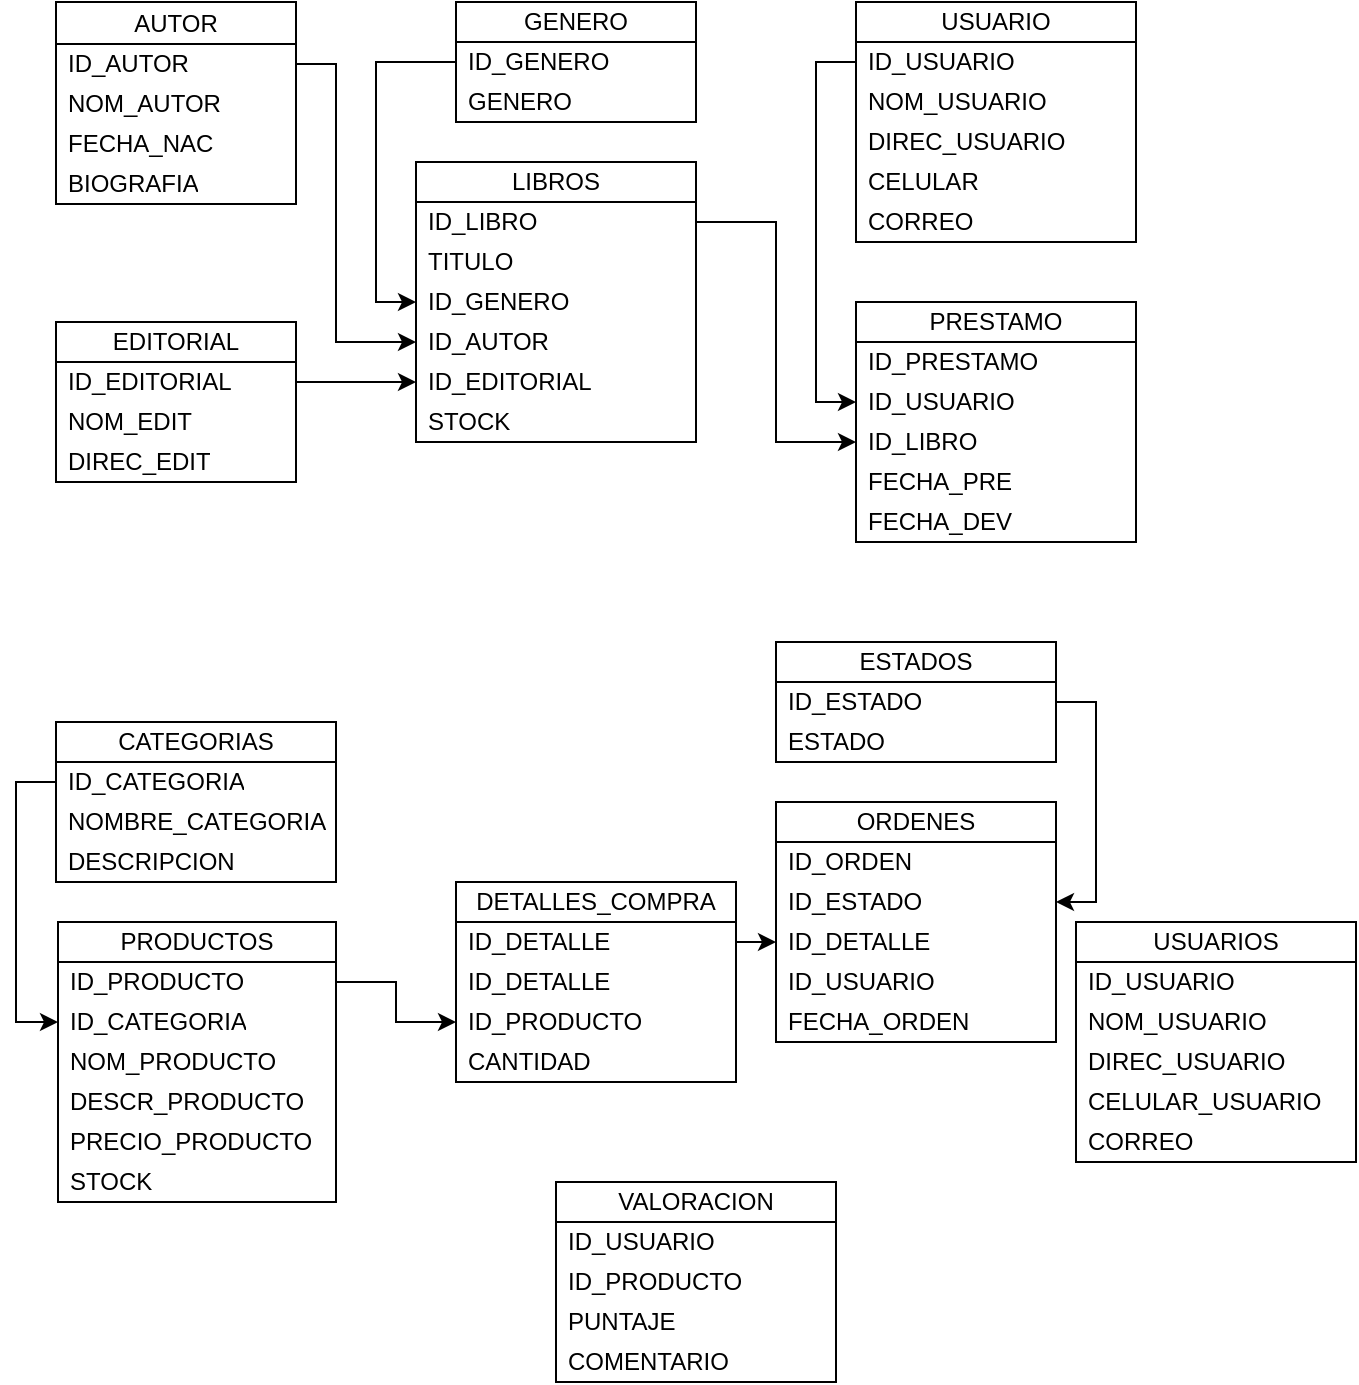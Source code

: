 <mxfile version="21.1.7" type="github">
  <diagram name="Página-1" id="Jg9sq6ZWYDZWG7IJHIOj">
    <mxGraphModel dx="880" dy="446" grid="1" gridSize="10" guides="1" tooltips="1" connect="1" arrows="1" fold="1" page="1" pageScale="1" pageWidth="827" pageHeight="1169" math="0" shadow="0">
      <root>
        <mxCell id="0" />
        <mxCell id="1" parent="0" />
        <mxCell id="0mArIqofXq3lNmtWkV4s-7" value="GENERO" style="swimlane;fontStyle=0;childLayout=stackLayout;horizontal=1;startSize=20;horizontalStack=0;resizeParent=1;resizeParentMax=0;resizeLast=0;collapsible=1;marginBottom=0;whiteSpace=wrap;html=1;" vertex="1" parent="1">
          <mxGeometry x="240" width="120" height="60" as="geometry" />
        </mxCell>
        <mxCell id="0mArIqofXq3lNmtWkV4s-8" value="ID_GENERO" style="text;strokeColor=none;fillColor=none;align=left;verticalAlign=middle;spacingLeft=4;spacingRight=4;overflow=hidden;points=[[0,0.5],[1,0.5]];portConstraint=eastwest;rotatable=0;whiteSpace=wrap;html=1;" vertex="1" parent="0mArIqofXq3lNmtWkV4s-7">
          <mxGeometry y="20" width="120" height="20" as="geometry" />
        </mxCell>
        <mxCell id="0mArIqofXq3lNmtWkV4s-9" value="GENERO" style="text;strokeColor=none;fillColor=none;align=left;verticalAlign=middle;spacingLeft=4;spacingRight=4;overflow=hidden;points=[[0,0.5],[1,0.5]];portConstraint=eastwest;rotatable=0;whiteSpace=wrap;html=1;" vertex="1" parent="0mArIqofXq3lNmtWkV4s-7">
          <mxGeometry y="40" width="120" height="20" as="geometry" />
        </mxCell>
        <mxCell id="0mArIqofXq3lNmtWkV4s-11" value="EDITORIAL" style="swimlane;fontStyle=0;childLayout=stackLayout;horizontal=1;startSize=20;horizontalStack=0;resizeParent=1;resizeParentMax=0;resizeLast=0;collapsible=1;marginBottom=0;whiteSpace=wrap;html=1;" vertex="1" parent="1">
          <mxGeometry x="40" y="160" width="120" height="80" as="geometry" />
        </mxCell>
        <mxCell id="0mArIqofXq3lNmtWkV4s-14" value="ID_EDITORIAL" style="text;strokeColor=none;fillColor=none;align=left;verticalAlign=middle;spacingLeft=4;spacingRight=4;overflow=hidden;points=[[0,0.5],[1,0.5]];portConstraint=eastwest;rotatable=0;whiteSpace=wrap;html=1;" vertex="1" parent="0mArIqofXq3lNmtWkV4s-11">
          <mxGeometry y="20" width="120" height="20" as="geometry" />
        </mxCell>
        <mxCell id="0mArIqofXq3lNmtWkV4s-12" value="NOM_EDIT" style="text;strokeColor=none;fillColor=none;align=left;verticalAlign=middle;spacingLeft=4;spacingRight=4;overflow=hidden;points=[[0,0.5],[1,0.5]];portConstraint=eastwest;rotatable=0;whiteSpace=wrap;html=1;" vertex="1" parent="0mArIqofXq3lNmtWkV4s-11">
          <mxGeometry y="40" width="120" height="20" as="geometry" />
        </mxCell>
        <mxCell id="0mArIqofXq3lNmtWkV4s-13" value="DIREC_EDIT" style="text;strokeColor=none;fillColor=none;align=left;verticalAlign=middle;spacingLeft=4;spacingRight=4;overflow=hidden;points=[[0,0.5],[1,0.5]];portConstraint=eastwest;rotatable=0;whiteSpace=wrap;html=1;" vertex="1" parent="0mArIqofXq3lNmtWkV4s-11">
          <mxGeometry y="60" width="120" height="20" as="geometry" />
        </mxCell>
        <mxCell id="0mArIqofXq3lNmtWkV4s-23" value="USUARIO" style="swimlane;fontStyle=0;childLayout=stackLayout;horizontal=1;startSize=20;horizontalStack=0;resizeParent=1;resizeParentMax=0;resizeLast=0;collapsible=1;marginBottom=0;whiteSpace=wrap;html=1;" vertex="1" parent="1">
          <mxGeometry x="440" width="140" height="120" as="geometry" />
        </mxCell>
        <mxCell id="0mArIqofXq3lNmtWkV4s-24" value="ID_USUARIO" style="text;strokeColor=none;fillColor=none;align=left;verticalAlign=middle;spacingLeft=4;spacingRight=4;overflow=hidden;points=[[0,0.5],[1,0.5]];portConstraint=eastwest;rotatable=0;whiteSpace=wrap;html=1;" vertex="1" parent="0mArIqofXq3lNmtWkV4s-23">
          <mxGeometry y="20" width="140" height="20" as="geometry" />
        </mxCell>
        <mxCell id="0mArIqofXq3lNmtWkV4s-25" value="NOM_USUARIO" style="text;strokeColor=none;fillColor=none;align=left;verticalAlign=middle;spacingLeft=4;spacingRight=4;overflow=hidden;points=[[0,0.5],[1,0.5]];portConstraint=eastwest;rotatable=0;whiteSpace=wrap;html=1;" vertex="1" parent="0mArIqofXq3lNmtWkV4s-23">
          <mxGeometry y="40" width="140" height="20" as="geometry" />
        </mxCell>
        <mxCell id="0mArIqofXq3lNmtWkV4s-26" value="DIREC_USUARIO" style="text;strokeColor=none;fillColor=none;align=left;verticalAlign=middle;spacingLeft=4;spacingRight=4;overflow=hidden;points=[[0,0.5],[1,0.5]];portConstraint=eastwest;rotatable=0;whiteSpace=wrap;html=1;" vertex="1" parent="0mArIqofXq3lNmtWkV4s-23">
          <mxGeometry y="60" width="140" height="20" as="geometry" />
        </mxCell>
        <mxCell id="0mArIqofXq3lNmtWkV4s-39" value="CELULAR" style="text;strokeColor=none;fillColor=none;align=left;verticalAlign=middle;spacingLeft=4;spacingRight=4;overflow=hidden;points=[[0,0.5],[1,0.5]];portConstraint=eastwest;rotatable=0;whiteSpace=wrap;html=1;" vertex="1" parent="0mArIqofXq3lNmtWkV4s-23">
          <mxGeometry y="80" width="140" height="20" as="geometry" />
        </mxCell>
        <mxCell id="0mArIqofXq3lNmtWkV4s-38" value="CORREO" style="text;strokeColor=none;fillColor=none;align=left;verticalAlign=middle;spacingLeft=4;spacingRight=4;overflow=hidden;points=[[0,0.5],[1,0.5]];portConstraint=eastwest;rotatable=0;whiteSpace=wrap;html=1;" vertex="1" parent="0mArIqofXq3lNmtWkV4s-23">
          <mxGeometry y="100" width="140" height="20" as="geometry" />
        </mxCell>
        <mxCell id="0mArIqofXq3lNmtWkV4s-27" value="AUTOR" style="swimlane;fontStyle=0;childLayout=stackLayout;horizontal=1;startSize=21;horizontalStack=0;resizeParent=1;resizeParentMax=0;resizeLast=0;collapsible=1;marginBottom=0;whiteSpace=wrap;html=1;" vertex="1" parent="1">
          <mxGeometry x="40" width="120" height="101" as="geometry" />
        </mxCell>
        <mxCell id="0mArIqofXq3lNmtWkV4s-28" value="ID_AUTOR" style="text;strokeColor=none;fillColor=none;align=left;verticalAlign=middle;spacingLeft=4;spacingRight=4;overflow=hidden;points=[[0,0.5],[1,0.5]];portConstraint=eastwest;rotatable=0;whiteSpace=wrap;html=1;" vertex="1" parent="0mArIqofXq3lNmtWkV4s-27">
          <mxGeometry y="21" width="120" height="20" as="geometry" />
        </mxCell>
        <mxCell id="0mArIqofXq3lNmtWkV4s-29" value="NOM_AUTOR" style="text;strokeColor=none;fillColor=none;align=left;verticalAlign=middle;spacingLeft=4;spacingRight=4;overflow=hidden;points=[[0,0.5],[1,0.5]];portConstraint=eastwest;rotatable=0;whiteSpace=wrap;html=1;" vertex="1" parent="0mArIqofXq3lNmtWkV4s-27">
          <mxGeometry y="41" width="120" height="20" as="geometry" />
        </mxCell>
        <mxCell id="0mArIqofXq3lNmtWkV4s-30" value="FECHA_NAC" style="text;strokeColor=none;fillColor=none;align=left;verticalAlign=middle;spacingLeft=4;spacingRight=4;overflow=hidden;points=[[0,0.5],[1,0.5]];portConstraint=eastwest;rotatable=0;whiteSpace=wrap;html=1;" vertex="1" parent="0mArIqofXq3lNmtWkV4s-27">
          <mxGeometry y="61" width="120" height="20" as="geometry" />
        </mxCell>
        <mxCell id="0mArIqofXq3lNmtWkV4s-37" value="BIOGRAFIA" style="text;strokeColor=none;fillColor=none;align=left;verticalAlign=middle;spacingLeft=4;spacingRight=4;overflow=hidden;points=[[0,0.5],[1,0.5]];portConstraint=eastwest;rotatable=0;whiteSpace=wrap;html=1;" vertex="1" parent="0mArIqofXq3lNmtWkV4s-27">
          <mxGeometry y="81" width="120" height="20" as="geometry" />
        </mxCell>
        <mxCell id="0mArIqofXq3lNmtWkV4s-31" value="LIBROS" style="swimlane;fontStyle=0;childLayout=stackLayout;horizontal=1;startSize=20;horizontalStack=0;resizeParent=1;resizeParentMax=0;resizeLast=0;collapsible=1;marginBottom=0;whiteSpace=wrap;html=1;" vertex="1" parent="1">
          <mxGeometry x="220" y="80" width="140" height="140" as="geometry" />
        </mxCell>
        <mxCell id="0mArIqofXq3lNmtWkV4s-51" value="ID_LIBRO" style="text;strokeColor=none;fillColor=none;align=left;verticalAlign=middle;spacingLeft=4;spacingRight=4;overflow=hidden;points=[[0,0.5],[1,0.5]];portConstraint=eastwest;rotatable=0;whiteSpace=wrap;html=1;" vertex="1" parent="0mArIqofXq3lNmtWkV4s-31">
          <mxGeometry y="20" width="140" height="20" as="geometry" />
        </mxCell>
        <mxCell id="0mArIqofXq3lNmtWkV4s-32" value="TITULO" style="text;strokeColor=none;fillColor=none;align=left;verticalAlign=middle;spacingLeft=4;spacingRight=4;overflow=hidden;points=[[0,0.5],[1,0.5]];portConstraint=eastwest;rotatable=0;whiteSpace=wrap;html=1;" vertex="1" parent="0mArIqofXq3lNmtWkV4s-31">
          <mxGeometry y="40" width="140" height="20" as="geometry" />
        </mxCell>
        <mxCell id="0mArIqofXq3lNmtWkV4s-34" value="ID_GENERO" style="text;strokeColor=none;fillColor=none;align=left;verticalAlign=middle;spacingLeft=4;spacingRight=4;overflow=hidden;points=[[0,0.5],[1,0.5]];portConstraint=eastwest;rotatable=0;whiteSpace=wrap;html=1;" vertex="1" parent="0mArIqofXq3lNmtWkV4s-31">
          <mxGeometry y="60" width="140" height="20" as="geometry" />
        </mxCell>
        <mxCell id="0mArIqofXq3lNmtWkV4s-33" value="ID_AUTOR" style="text;strokeColor=none;fillColor=none;align=left;verticalAlign=middle;spacingLeft=4;spacingRight=4;overflow=hidden;points=[[0,0.5],[1,0.5]];portConstraint=eastwest;rotatable=0;whiteSpace=wrap;html=1;" vertex="1" parent="0mArIqofXq3lNmtWkV4s-31">
          <mxGeometry y="80" width="140" height="20" as="geometry" />
        </mxCell>
        <mxCell id="0mArIqofXq3lNmtWkV4s-36" value="ID_EDITORIAL" style="text;strokeColor=none;fillColor=none;align=left;verticalAlign=middle;spacingLeft=4;spacingRight=4;overflow=hidden;points=[[0,0.5],[1,0.5]];portConstraint=eastwest;rotatable=0;whiteSpace=wrap;html=1;" vertex="1" parent="0mArIqofXq3lNmtWkV4s-31">
          <mxGeometry y="100" width="140" height="20" as="geometry" />
        </mxCell>
        <mxCell id="0mArIqofXq3lNmtWkV4s-35" value="STOCK" style="text;strokeColor=none;fillColor=none;align=left;verticalAlign=middle;spacingLeft=4;spacingRight=4;overflow=hidden;points=[[0,0.5],[1,0.5]];portConstraint=eastwest;rotatable=0;whiteSpace=wrap;html=1;" vertex="1" parent="0mArIqofXq3lNmtWkV4s-31">
          <mxGeometry y="120" width="140" height="20" as="geometry" />
        </mxCell>
        <mxCell id="0mArIqofXq3lNmtWkV4s-41" value="PRESTAMO" style="swimlane;fontStyle=0;childLayout=stackLayout;horizontal=1;startSize=20;horizontalStack=0;resizeParent=1;resizeParentMax=0;resizeLast=0;collapsible=1;marginBottom=0;whiteSpace=wrap;html=1;" vertex="1" parent="1">
          <mxGeometry x="440" y="150" width="140" height="120" as="geometry" />
        </mxCell>
        <mxCell id="0mArIqofXq3lNmtWkV4s-42" value="ID_PRESTAMO" style="text;strokeColor=none;fillColor=none;align=left;verticalAlign=middle;spacingLeft=4;spacingRight=4;overflow=hidden;points=[[0,0.5],[1,0.5]];portConstraint=eastwest;rotatable=0;whiteSpace=wrap;html=1;" vertex="1" parent="0mArIqofXq3lNmtWkV4s-41">
          <mxGeometry y="20" width="140" height="20" as="geometry" />
        </mxCell>
        <mxCell id="0mArIqofXq3lNmtWkV4s-43" value="ID_USUARIO" style="text;strokeColor=none;fillColor=none;align=left;verticalAlign=middle;spacingLeft=4;spacingRight=4;overflow=hidden;points=[[0,0.5],[1,0.5]];portConstraint=eastwest;rotatable=0;whiteSpace=wrap;html=1;" vertex="1" parent="0mArIqofXq3lNmtWkV4s-41">
          <mxGeometry y="40" width="140" height="20" as="geometry" />
        </mxCell>
        <mxCell id="0mArIqofXq3lNmtWkV4s-49" value="ID_LIBRO" style="text;strokeColor=none;fillColor=none;align=left;verticalAlign=middle;spacingLeft=4;spacingRight=4;overflow=hidden;points=[[0,0.5],[1,0.5]];portConstraint=eastwest;rotatable=0;whiteSpace=wrap;html=1;" vertex="1" parent="0mArIqofXq3lNmtWkV4s-41">
          <mxGeometry y="60" width="140" height="20" as="geometry" />
        </mxCell>
        <mxCell id="0mArIqofXq3lNmtWkV4s-44" value="FECHA_PRE" style="text;strokeColor=none;fillColor=none;align=left;verticalAlign=middle;spacingLeft=4;spacingRight=4;overflow=hidden;points=[[0,0.5],[1,0.5]];portConstraint=eastwest;rotatable=0;whiteSpace=wrap;html=1;" vertex="1" parent="0mArIqofXq3lNmtWkV4s-41">
          <mxGeometry y="80" width="140" height="20" as="geometry" />
        </mxCell>
        <mxCell id="0mArIqofXq3lNmtWkV4s-45" value="FECHA_DEV" style="text;strokeColor=none;fillColor=none;align=left;verticalAlign=middle;spacingLeft=4;spacingRight=4;overflow=hidden;points=[[0,0.5],[1,0.5]];portConstraint=eastwest;rotatable=0;whiteSpace=wrap;html=1;" vertex="1" parent="0mArIqofXq3lNmtWkV4s-41">
          <mxGeometry y="100" width="140" height="20" as="geometry" />
        </mxCell>
        <mxCell id="0mArIqofXq3lNmtWkV4s-53" style="edgeStyle=orthogonalEdgeStyle;rounded=0;orthogonalLoop=1;jettySize=auto;html=1;exitX=1;exitY=0.5;exitDx=0;exitDy=0;entryX=0;entryY=0.5;entryDx=0;entryDy=0;" edge="1" parent="1" source="0mArIqofXq3lNmtWkV4s-28" target="0mArIqofXq3lNmtWkV4s-33">
          <mxGeometry relative="1" as="geometry">
            <Array as="points">
              <mxPoint x="180" y="31" />
              <mxPoint x="180" y="170" />
            </Array>
          </mxGeometry>
        </mxCell>
        <mxCell id="0mArIqofXq3lNmtWkV4s-54" style="edgeStyle=orthogonalEdgeStyle;rounded=0;orthogonalLoop=1;jettySize=auto;html=1;exitX=1;exitY=0.5;exitDx=0;exitDy=0;entryX=0;entryY=0.5;entryDx=0;entryDy=0;" edge="1" parent="1" source="0mArIqofXq3lNmtWkV4s-14" target="0mArIqofXq3lNmtWkV4s-36">
          <mxGeometry relative="1" as="geometry" />
        </mxCell>
        <mxCell id="0mArIqofXq3lNmtWkV4s-55" style="edgeStyle=orthogonalEdgeStyle;rounded=0;orthogonalLoop=1;jettySize=auto;html=1;exitX=0;exitY=0.5;exitDx=0;exitDy=0;entryX=0;entryY=0.5;entryDx=0;entryDy=0;" edge="1" parent="1" source="0mArIqofXq3lNmtWkV4s-8" target="0mArIqofXq3lNmtWkV4s-34">
          <mxGeometry relative="1" as="geometry" />
        </mxCell>
        <mxCell id="0mArIqofXq3lNmtWkV4s-56" style="edgeStyle=orthogonalEdgeStyle;rounded=0;orthogonalLoop=1;jettySize=auto;html=1;exitX=0;exitY=0.5;exitDx=0;exitDy=0;entryX=0;entryY=0.5;entryDx=0;entryDy=0;" edge="1" parent="1" source="0mArIqofXq3lNmtWkV4s-24" target="0mArIqofXq3lNmtWkV4s-43">
          <mxGeometry relative="1" as="geometry" />
        </mxCell>
        <mxCell id="0mArIqofXq3lNmtWkV4s-57" style="edgeStyle=orthogonalEdgeStyle;rounded=0;orthogonalLoop=1;jettySize=auto;html=1;exitX=1;exitY=0.5;exitDx=0;exitDy=0;entryX=0;entryY=0.5;entryDx=0;entryDy=0;" edge="1" parent="1" source="0mArIqofXq3lNmtWkV4s-51" target="0mArIqofXq3lNmtWkV4s-49">
          <mxGeometry relative="1" as="geometry" />
        </mxCell>
        <mxCell id="0mArIqofXq3lNmtWkV4s-58" value="PRODUCTOS" style="swimlane;fontStyle=0;childLayout=stackLayout;horizontal=1;startSize=20;horizontalStack=0;resizeParent=1;resizeParentMax=0;resizeLast=0;collapsible=1;marginBottom=0;whiteSpace=wrap;html=1;" vertex="1" parent="1">
          <mxGeometry x="41" y="460" width="139" height="140" as="geometry" />
        </mxCell>
        <mxCell id="0mArIqofXq3lNmtWkV4s-59" value="ID_PRODUCTO" style="text;strokeColor=none;fillColor=none;align=left;verticalAlign=middle;spacingLeft=4;spacingRight=4;overflow=hidden;points=[[0,0.5],[1,0.5]];portConstraint=eastwest;rotatable=0;whiteSpace=wrap;html=1;" vertex="1" parent="0mArIqofXq3lNmtWkV4s-58">
          <mxGeometry y="20" width="139" height="20" as="geometry" />
        </mxCell>
        <mxCell id="0mArIqofXq3lNmtWkV4s-124" value="ID_CATEGORIA" style="text;strokeColor=none;fillColor=none;align=left;verticalAlign=middle;spacingLeft=4;spacingRight=4;overflow=hidden;points=[[0,0.5],[1,0.5]];portConstraint=eastwest;rotatable=0;whiteSpace=wrap;html=1;" vertex="1" parent="0mArIqofXq3lNmtWkV4s-58">
          <mxGeometry y="40" width="139" height="20" as="geometry" />
        </mxCell>
        <mxCell id="0mArIqofXq3lNmtWkV4s-104" value="NOM_PRODUCTO" style="text;strokeColor=none;fillColor=none;align=left;verticalAlign=middle;spacingLeft=4;spacingRight=4;overflow=hidden;points=[[0,0.5],[1,0.5]];portConstraint=eastwest;rotatable=0;whiteSpace=wrap;html=1;" vertex="1" parent="0mArIqofXq3lNmtWkV4s-58">
          <mxGeometry y="60" width="139" height="20" as="geometry" />
        </mxCell>
        <mxCell id="0mArIqofXq3lNmtWkV4s-103" value="DESCR_PRODUCTO" style="text;strokeColor=none;fillColor=none;align=left;verticalAlign=middle;spacingLeft=4;spacingRight=4;overflow=hidden;points=[[0,0.5],[1,0.5]];portConstraint=eastwest;rotatable=0;whiteSpace=wrap;html=1;" vertex="1" parent="0mArIqofXq3lNmtWkV4s-58">
          <mxGeometry y="80" width="139" height="20" as="geometry" />
        </mxCell>
        <mxCell id="0mArIqofXq3lNmtWkV4s-102" value="PRECIO_PRODUCTO" style="text;strokeColor=none;fillColor=none;align=left;verticalAlign=middle;spacingLeft=4;spacingRight=4;overflow=hidden;points=[[0,0.5],[1,0.5]];portConstraint=eastwest;rotatable=0;whiteSpace=wrap;html=1;" vertex="1" parent="0mArIqofXq3lNmtWkV4s-58">
          <mxGeometry y="100" width="139" height="20" as="geometry" />
        </mxCell>
        <mxCell id="0mArIqofXq3lNmtWkV4s-119" value="STOCK" style="text;strokeColor=none;fillColor=none;align=left;verticalAlign=middle;spacingLeft=4;spacingRight=4;overflow=hidden;points=[[0,0.5],[1,0.5]];portConstraint=eastwest;rotatable=0;whiteSpace=wrap;html=1;" vertex="1" parent="0mArIqofXq3lNmtWkV4s-58">
          <mxGeometry y="120" width="139" height="20" as="geometry" />
        </mxCell>
        <mxCell id="0mArIqofXq3lNmtWkV4s-62" value="CATEGORIAS" style="swimlane;fontStyle=0;childLayout=stackLayout;horizontal=1;startSize=20;horizontalStack=0;resizeParent=1;resizeParentMax=0;resizeLast=0;collapsible=1;marginBottom=0;whiteSpace=wrap;html=1;" vertex="1" parent="1">
          <mxGeometry x="40" y="360" width="140" height="80" as="geometry" />
        </mxCell>
        <mxCell id="0mArIqofXq3lNmtWkV4s-63" value="ID_CATEGORIA" style="text;strokeColor=none;fillColor=none;align=left;verticalAlign=middle;spacingLeft=4;spacingRight=4;overflow=hidden;points=[[0,0.5],[1,0.5]];portConstraint=eastwest;rotatable=0;whiteSpace=wrap;html=1;" vertex="1" parent="0mArIqofXq3lNmtWkV4s-62">
          <mxGeometry y="20" width="140" height="20" as="geometry" />
        </mxCell>
        <mxCell id="0mArIqofXq3lNmtWkV4s-64" value="NOMBRE_CATEGORIA" style="text;strokeColor=none;fillColor=none;align=left;verticalAlign=middle;spacingLeft=4;spacingRight=4;overflow=hidden;points=[[0,0.5],[1,0.5]];portConstraint=eastwest;rotatable=0;whiteSpace=wrap;html=1;" vertex="1" parent="0mArIqofXq3lNmtWkV4s-62">
          <mxGeometry y="40" width="140" height="20" as="geometry" />
        </mxCell>
        <mxCell id="0mArIqofXq3lNmtWkV4s-105" value="DESCRIPCION" style="text;strokeColor=none;fillColor=none;align=left;verticalAlign=middle;spacingLeft=4;spacingRight=4;overflow=hidden;points=[[0,0.5],[1,0.5]];portConstraint=eastwest;rotatable=0;whiteSpace=wrap;html=1;" vertex="1" parent="0mArIqofXq3lNmtWkV4s-62">
          <mxGeometry y="60" width="140" height="20" as="geometry" />
        </mxCell>
        <mxCell id="0mArIqofXq3lNmtWkV4s-66" value="USUARIOS" style="swimlane;fontStyle=0;childLayout=stackLayout;horizontal=1;startSize=20;horizontalStack=0;resizeParent=1;resizeParentMax=0;resizeLast=0;collapsible=1;marginBottom=0;whiteSpace=wrap;html=1;" vertex="1" parent="1">
          <mxGeometry x="550" y="460" width="140" height="120" as="geometry" />
        </mxCell>
        <mxCell id="0mArIqofXq3lNmtWkV4s-130" value="ID_USUARIO" style="text;strokeColor=none;fillColor=none;align=left;verticalAlign=middle;spacingLeft=4;spacingRight=4;overflow=hidden;points=[[0,0.5],[1,0.5]];portConstraint=eastwest;rotatable=0;whiteSpace=wrap;html=1;" vertex="1" parent="0mArIqofXq3lNmtWkV4s-66">
          <mxGeometry y="20" width="140" height="20" as="geometry" />
        </mxCell>
        <mxCell id="0mArIqofXq3lNmtWkV4s-67" value="NOM_USUARIO" style="text;strokeColor=none;fillColor=none;align=left;verticalAlign=middle;spacingLeft=4;spacingRight=4;overflow=hidden;points=[[0,0.5],[1,0.5]];portConstraint=eastwest;rotatable=0;whiteSpace=wrap;html=1;" vertex="1" parent="0mArIqofXq3lNmtWkV4s-66">
          <mxGeometry y="40" width="140" height="20" as="geometry" />
        </mxCell>
        <mxCell id="0mArIqofXq3lNmtWkV4s-68" value="DIREC_USUARIO" style="text;strokeColor=none;fillColor=none;align=left;verticalAlign=middle;spacingLeft=4;spacingRight=4;overflow=hidden;points=[[0,0.5],[1,0.5]];portConstraint=eastwest;rotatable=0;whiteSpace=wrap;html=1;" vertex="1" parent="0mArIqofXq3lNmtWkV4s-66">
          <mxGeometry y="60" width="140" height="20" as="geometry" />
        </mxCell>
        <mxCell id="0mArIqofXq3lNmtWkV4s-69" value="CELULAR_USUARIO" style="text;strokeColor=none;fillColor=none;align=left;verticalAlign=middle;spacingLeft=4;spacingRight=4;overflow=hidden;points=[[0,0.5],[1,0.5]];portConstraint=eastwest;rotatable=0;whiteSpace=wrap;html=1;" vertex="1" parent="0mArIqofXq3lNmtWkV4s-66">
          <mxGeometry y="80" width="140" height="20" as="geometry" />
        </mxCell>
        <mxCell id="0mArIqofXq3lNmtWkV4s-108" value="CORREO" style="text;strokeColor=none;fillColor=none;align=left;verticalAlign=middle;spacingLeft=4;spacingRight=4;overflow=hidden;points=[[0,0.5],[1,0.5]];portConstraint=eastwest;rotatable=0;whiteSpace=wrap;html=1;" vertex="1" parent="0mArIqofXq3lNmtWkV4s-66">
          <mxGeometry y="100" width="140" height="20" as="geometry" />
        </mxCell>
        <mxCell id="0mArIqofXq3lNmtWkV4s-70" value="ORDENES" style="swimlane;fontStyle=0;childLayout=stackLayout;horizontal=1;startSize=20;horizontalStack=0;resizeParent=1;resizeParentMax=0;resizeLast=0;collapsible=1;marginBottom=0;whiteSpace=wrap;html=1;" vertex="1" parent="1">
          <mxGeometry x="400" y="400" width="140" height="120" as="geometry" />
        </mxCell>
        <mxCell id="0mArIqofXq3lNmtWkV4s-71" value="ID_ORDEN" style="text;strokeColor=none;fillColor=none;align=left;verticalAlign=middle;spacingLeft=4;spacingRight=4;overflow=hidden;points=[[0,0.5],[1,0.5]];portConstraint=eastwest;rotatable=0;whiteSpace=wrap;html=1;" vertex="1" parent="0mArIqofXq3lNmtWkV4s-70">
          <mxGeometry y="20" width="140" height="20" as="geometry" />
        </mxCell>
        <mxCell id="0mArIqofXq3lNmtWkV4s-117" value="ID_ESTADO" style="text;strokeColor=none;fillColor=none;align=left;verticalAlign=middle;spacingLeft=4;spacingRight=4;overflow=hidden;points=[[0,0.5],[1,0.5]];portConstraint=eastwest;rotatable=0;whiteSpace=wrap;html=1;" vertex="1" parent="0mArIqofXq3lNmtWkV4s-70">
          <mxGeometry y="40" width="140" height="20" as="geometry" />
        </mxCell>
        <mxCell id="0mArIqofXq3lNmtWkV4s-72" value="ID_DETALLE" style="text;strokeColor=none;fillColor=none;align=left;verticalAlign=middle;spacingLeft=4;spacingRight=4;overflow=hidden;points=[[0,0.5],[1,0.5]];portConstraint=eastwest;rotatable=0;whiteSpace=wrap;html=1;" vertex="1" parent="0mArIqofXq3lNmtWkV4s-70">
          <mxGeometry y="60" width="140" height="20" as="geometry" />
        </mxCell>
        <mxCell id="0mArIqofXq3lNmtWkV4s-73" value="ID_USUARIO" style="text;strokeColor=none;fillColor=none;align=left;verticalAlign=middle;spacingLeft=4;spacingRight=4;overflow=hidden;points=[[0,0.5],[1,0.5]];portConstraint=eastwest;rotatable=0;whiteSpace=wrap;html=1;" vertex="1" parent="0mArIqofXq3lNmtWkV4s-70">
          <mxGeometry y="80" width="140" height="20" as="geometry" />
        </mxCell>
        <mxCell id="0mArIqofXq3lNmtWkV4s-118" value="FECHA_ORDEN" style="text;strokeColor=none;fillColor=none;align=left;verticalAlign=middle;spacingLeft=4;spacingRight=4;overflow=hidden;points=[[0,0.5],[1,0.5]];portConstraint=eastwest;rotatable=0;whiteSpace=wrap;html=1;" vertex="1" parent="0mArIqofXq3lNmtWkV4s-70">
          <mxGeometry y="100" width="140" height="20" as="geometry" />
        </mxCell>
        <mxCell id="0mArIqofXq3lNmtWkV4s-74" value="ESTADOS" style="swimlane;fontStyle=0;childLayout=stackLayout;horizontal=1;startSize=20;horizontalStack=0;resizeParent=1;resizeParentMax=0;resizeLast=0;collapsible=1;marginBottom=0;whiteSpace=wrap;html=1;" vertex="1" parent="1">
          <mxGeometry x="400" y="320" width="140" height="60" as="geometry" />
        </mxCell>
        <mxCell id="0mArIqofXq3lNmtWkV4s-75" value="ID_ESTADO" style="text;strokeColor=none;fillColor=none;align=left;verticalAlign=middle;spacingLeft=4;spacingRight=4;overflow=hidden;points=[[0,0.5],[1,0.5]];portConstraint=eastwest;rotatable=0;whiteSpace=wrap;html=1;" vertex="1" parent="0mArIqofXq3lNmtWkV4s-74">
          <mxGeometry y="20" width="140" height="20" as="geometry" />
        </mxCell>
        <mxCell id="0mArIqofXq3lNmtWkV4s-76" value="ESTADO" style="text;strokeColor=none;fillColor=none;align=left;verticalAlign=middle;spacingLeft=4;spacingRight=4;overflow=hidden;points=[[0,0.5],[1,0.5]];portConstraint=eastwest;rotatable=0;whiteSpace=wrap;html=1;" vertex="1" parent="0mArIqofXq3lNmtWkV4s-74">
          <mxGeometry y="40" width="140" height="20" as="geometry" />
        </mxCell>
        <mxCell id="0mArIqofXq3lNmtWkV4s-78" value="DETALLES_COMPRA" style="swimlane;fontStyle=0;childLayout=stackLayout;horizontal=1;startSize=20;horizontalStack=0;resizeParent=1;resizeParentMax=0;resizeLast=0;collapsible=1;marginBottom=0;whiteSpace=wrap;html=1;" vertex="1" parent="1">
          <mxGeometry x="240" y="440" width="140" height="100" as="geometry" />
        </mxCell>
        <mxCell id="0mArIqofXq3lNmtWkV4s-79" value="ID_DETALLE" style="text;strokeColor=none;fillColor=none;align=left;verticalAlign=middle;spacingLeft=4;spacingRight=4;overflow=hidden;points=[[0,0.5],[1,0.5]];portConstraint=eastwest;rotatable=0;whiteSpace=wrap;html=1;" vertex="1" parent="0mArIqofXq3lNmtWkV4s-78">
          <mxGeometry y="20" width="140" height="20" as="geometry" />
        </mxCell>
        <mxCell id="0mArIqofXq3lNmtWkV4s-133" value="ID_DETALLE" style="text;strokeColor=none;fillColor=none;align=left;verticalAlign=middle;spacingLeft=4;spacingRight=4;overflow=hidden;points=[[0,0.5],[1,0.5]];portConstraint=eastwest;rotatable=0;whiteSpace=wrap;html=1;" vertex="1" parent="0mArIqofXq3lNmtWkV4s-78">
          <mxGeometry y="40" width="140" height="20" as="geometry" />
        </mxCell>
        <mxCell id="0mArIqofXq3lNmtWkV4s-80" value="ID_PRODUCTO" style="text;strokeColor=none;fillColor=none;align=left;verticalAlign=middle;spacingLeft=4;spacingRight=4;overflow=hidden;points=[[0,0.5],[1,0.5]];portConstraint=eastwest;rotatable=0;whiteSpace=wrap;html=1;" vertex="1" parent="0mArIqofXq3lNmtWkV4s-78">
          <mxGeometry y="60" width="140" height="20" as="geometry" />
        </mxCell>
        <mxCell id="0mArIqofXq3lNmtWkV4s-81" value="CANTIDAD" style="text;strokeColor=none;fillColor=none;align=left;verticalAlign=middle;spacingLeft=4;spacingRight=4;overflow=hidden;points=[[0,0.5],[1,0.5]];portConstraint=eastwest;rotatable=0;whiteSpace=wrap;html=1;" vertex="1" parent="0mArIqofXq3lNmtWkV4s-78">
          <mxGeometry y="80" width="140" height="20" as="geometry" />
        </mxCell>
        <mxCell id="0mArIqofXq3lNmtWkV4s-82" value="VALORACION" style="swimlane;fontStyle=0;childLayout=stackLayout;horizontal=1;startSize=20;horizontalStack=0;resizeParent=1;resizeParentMax=0;resizeLast=0;collapsible=1;marginBottom=0;whiteSpace=wrap;html=1;" vertex="1" parent="1">
          <mxGeometry x="290" y="590" width="140" height="100" as="geometry" />
        </mxCell>
        <mxCell id="0mArIqofXq3lNmtWkV4s-84" value="ID_USUARIO" style="text;strokeColor=none;fillColor=none;align=left;verticalAlign=middle;spacingLeft=4;spacingRight=4;overflow=hidden;points=[[0,0.5],[1,0.5]];portConstraint=eastwest;rotatable=0;whiteSpace=wrap;html=1;" vertex="1" parent="0mArIqofXq3lNmtWkV4s-82">
          <mxGeometry y="20" width="140" height="20" as="geometry" />
        </mxCell>
        <mxCell id="0mArIqofXq3lNmtWkV4s-83" value="ID_PRODUCTO" style="text;strokeColor=none;fillColor=none;align=left;verticalAlign=middle;spacingLeft=4;spacingRight=4;overflow=hidden;points=[[0,0.5],[1,0.5]];portConstraint=eastwest;rotatable=0;whiteSpace=wrap;html=1;" vertex="1" parent="0mArIqofXq3lNmtWkV4s-82">
          <mxGeometry y="40" width="140" height="20" as="geometry" />
        </mxCell>
        <mxCell id="0mArIqofXq3lNmtWkV4s-122" value="PUNTAJE" style="text;strokeColor=none;fillColor=none;align=left;verticalAlign=middle;spacingLeft=4;spacingRight=4;overflow=hidden;points=[[0,0.5],[1,0.5]];portConstraint=eastwest;rotatable=0;whiteSpace=wrap;html=1;" vertex="1" parent="0mArIqofXq3lNmtWkV4s-82">
          <mxGeometry y="60" width="140" height="20" as="geometry" />
        </mxCell>
        <mxCell id="0mArIqofXq3lNmtWkV4s-85" value="COMENTARIO" style="text;strokeColor=none;fillColor=none;align=left;verticalAlign=middle;spacingLeft=4;spacingRight=4;overflow=hidden;points=[[0,0.5],[1,0.5]];portConstraint=eastwest;rotatable=0;whiteSpace=wrap;html=1;" vertex="1" parent="0mArIqofXq3lNmtWkV4s-82">
          <mxGeometry y="80" width="140" height="20" as="geometry" />
        </mxCell>
        <mxCell id="0mArIqofXq3lNmtWkV4s-125" style="edgeStyle=orthogonalEdgeStyle;rounded=0;orthogonalLoop=1;jettySize=auto;html=1;exitX=1;exitY=0.5;exitDx=0;exitDy=0;entryX=0;entryY=0.5;entryDx=0;entryDy=0;" edge="1" parent="1" source="0mArIqofXq3lNmtWkV4s-59" target="0mArIqofXq3lNmtWkV4s-80">
          <mxGeometry relative="1" as="geometry" />
        </mxCell>
        <mxCell id="0mArIqofXq3lNmtWkV4s-127" style="edgeStyle=orthogonalEdgeStyle;rounded=0;orthogonalLoop=1;jettySize=auto;html=1;exitX=1;exitY=0.5;exitDx=0;exitDy=0;entryX=0;entryY=0.5;entryDx=0;entryDy=0;" edge="1" parent="1" source="0mArIqofXq3lNmtWkV4s-79" target="0mArIqofXq3lNmtWkV4s-72">
          <mxGeometry relative="1" as="geometry" />
        </mxCell>
        <mxCell id="0mArIqofXq3lNmtWkV4s-129" style="edgeStyle=orthogonalEdgeStyle;rounded=0;orthogonalLoop=1;jettySize=auto;html=1;exitX=1;exitY=0.5;exitDx=0;exitDy=0;entryX=1;entryY=0.5;entryDx=0;entryDy=0;" edge="1" parent="1" source="0mArIqofXq3lNmtWkV4s-75" target="0mArIqofXq3lNmtWkV4s-117">
          <mxGeometry relative="1" as="geometry" />
        </mxCell>
        <mxCell id="0mArIqofXq3lNmtWkV4s-131" style="edgeStyle=orthogonalEdgeStyle;rounded=0;orthogonalLoop=1;jettySize=auto;html=1;exitX=0;exitY=0.5;exitDx=0;exitDy=0;entryX=0;entryY=0.5;entryDx=0;entryDy=0;" edge="1" parent="1" source="0mArIqofXq3lNmtWkV4s-63" target="0mArIqofXq3lNmtWkV4s-124">
          <mxGeometry relative="1" as="geometry" />
        </mxCell>
      </root>
    </mxGraphModel>
  </diagram>
</mxfile>
